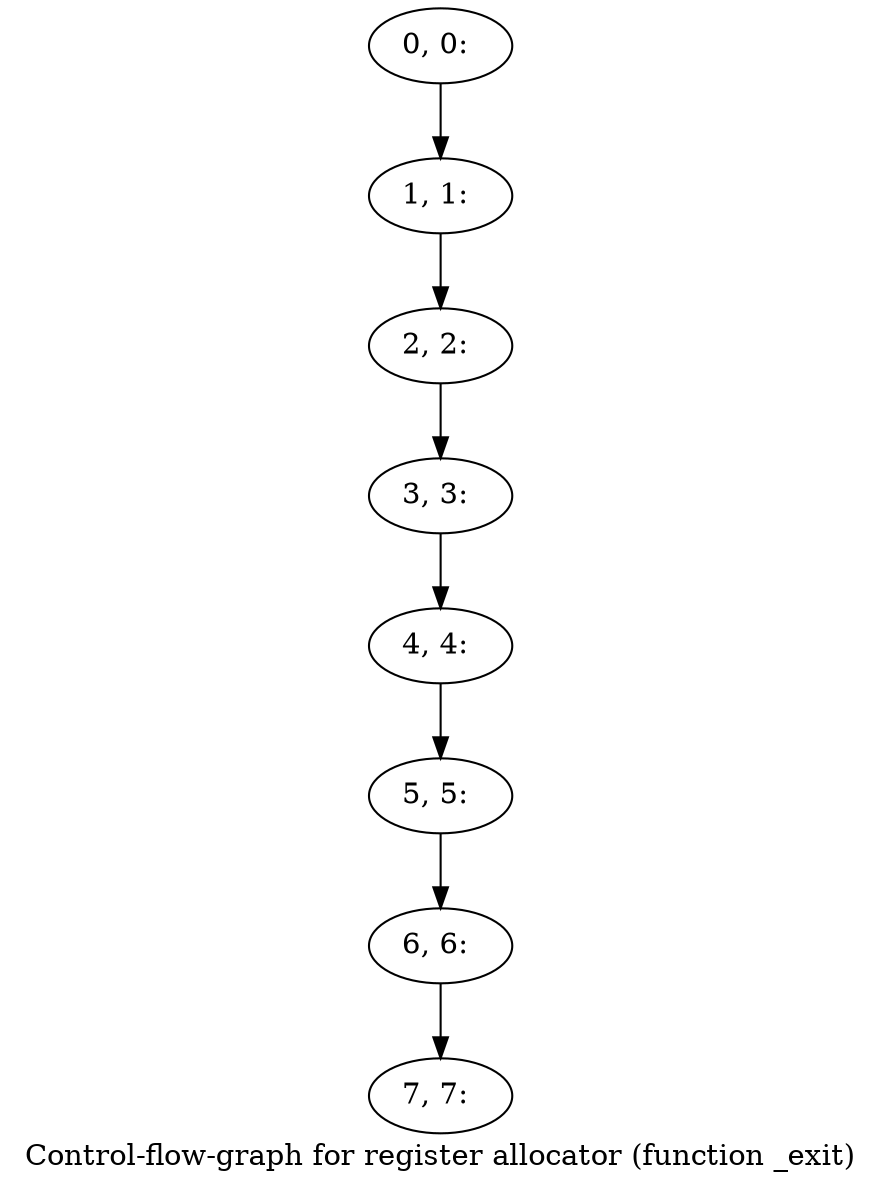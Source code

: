 digraph G {
graph [label="Control-flow-graph for register allocator (function _exit)"]
0[label="0, 0: "];
1[label="1, 1: "];
2[label="2, 2: "];
3[label="3, 3: "];
4[label="4, 4: "];
5[label="5, 5: "];
6[label="6, 6: "];
7[label="7, 7: "];
0->1 ;
1->2 ;
2->3 ;
3->4 ;
4->5 ;
5->6 ;
6->7 ;
}
